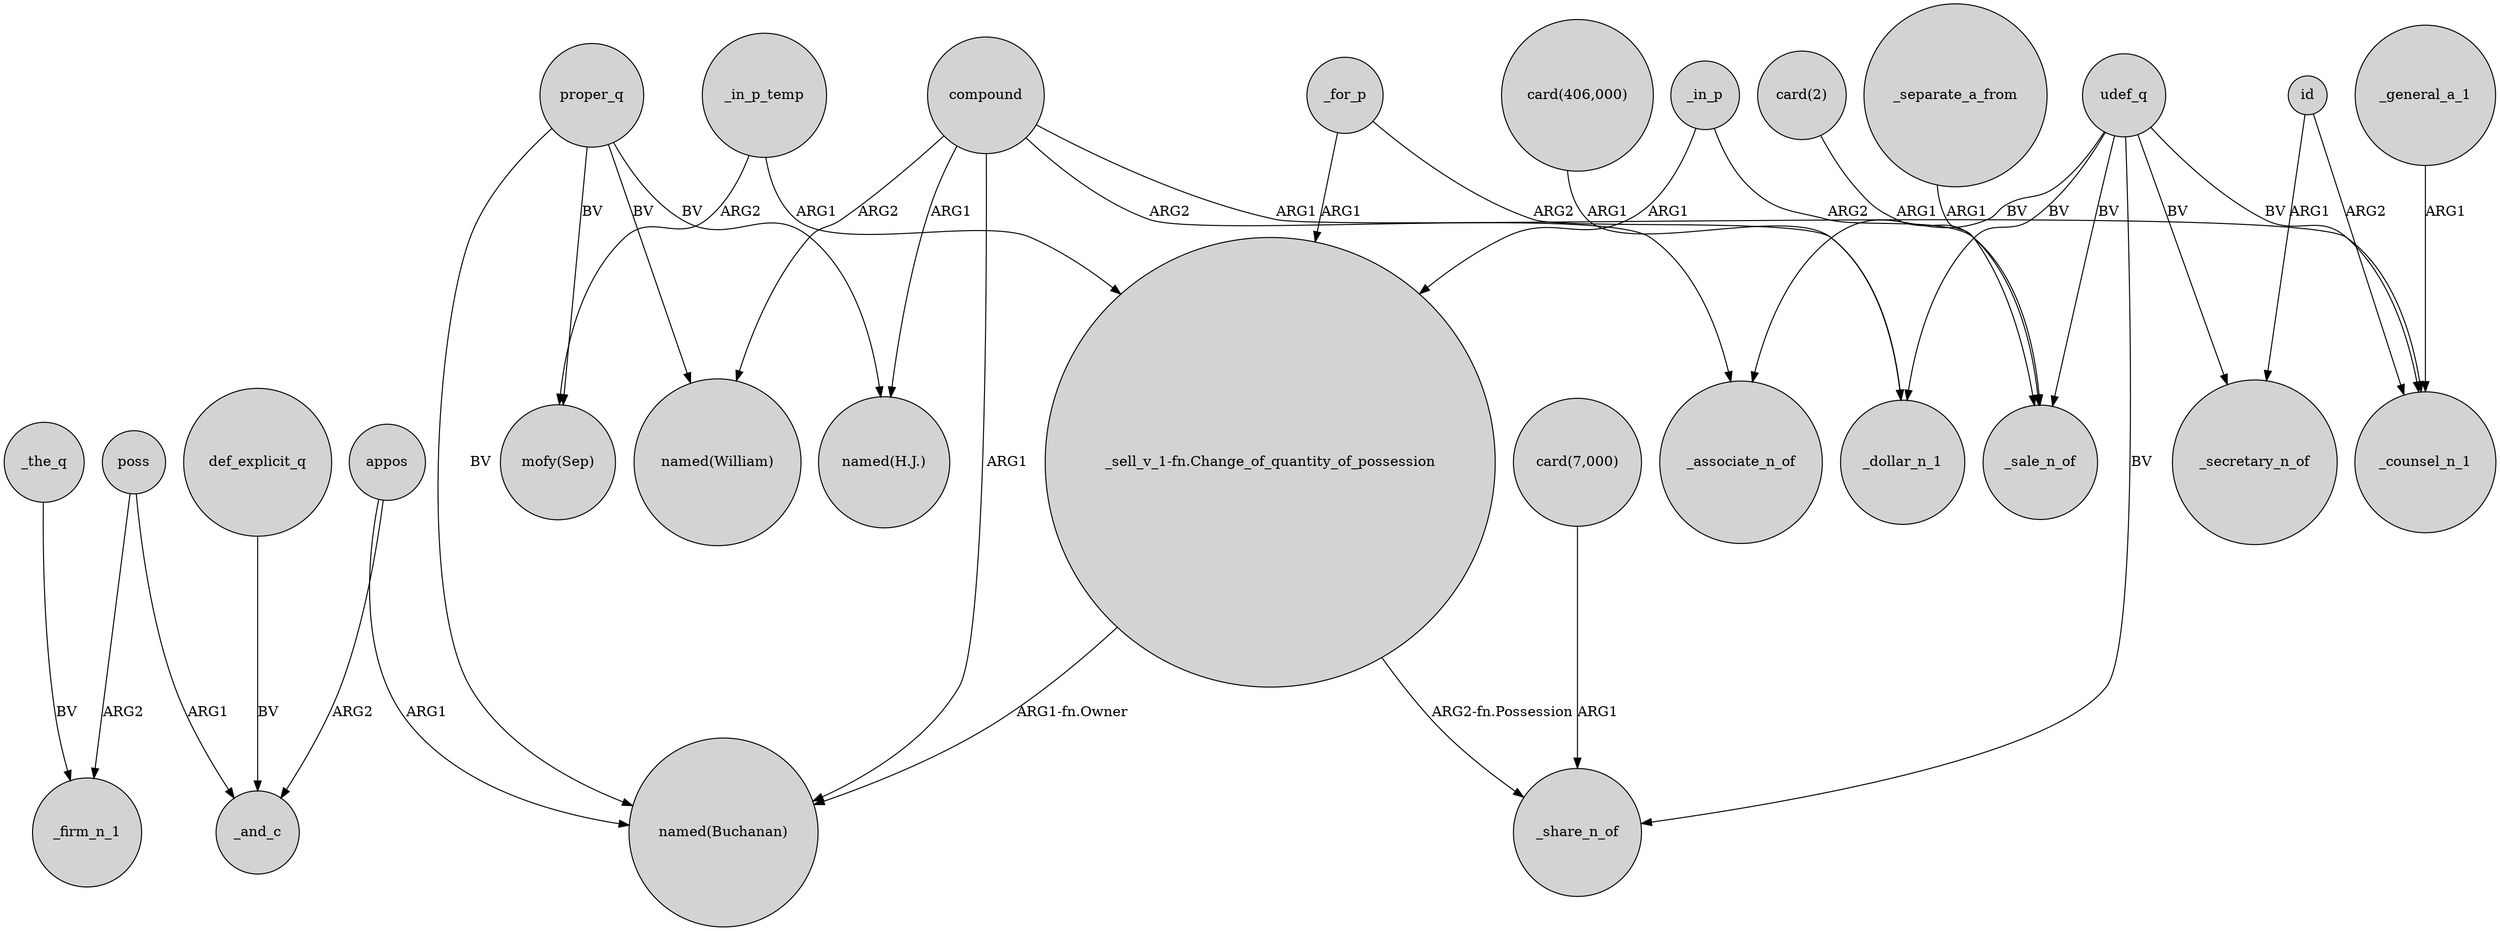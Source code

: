 digraph {
	node [shape=circle style=filled]
	appos -> _and_c [label=ARG2]
	compound -> _associate_n_of [label=ARG2]
	proper_q -> "named(William)" [label=BV]
	"card(7,000)" -> _share_n_of [label=ARG1]
	compound -> _counsel_n_1 [label=ARG1]
	_in_p -> _sale_n_of [label=ARG2]
	"_sell_v_1-fn.Change_of_quantity_of_possession" -> _share_n_of [label="ARG2-fn.Possession"]
	_general_a_1 -> _counsel_n_1 [label=ARG1]
	_in_p_temp -> "_sell_v_1-fn.Change_of_quantity_of_possession" [label=ARG1]
	_in_p -> "_sell_v_1-fn.Change_of_quantity_of_possession" [label=ARG1]
	udef_q -> _sale_n_of [label=BV]
	def_explicit_q -> _and_c [label=BV]
	udef_q -> _associate_n_of [label=BV]
	udef_q -> _counsel_n_1 [label=BV]
	proper_q -> "named(H.J.)" [label=BV]
	_the_q -> _firm_n_1 [label=BV]
	poss -> _and_c [label=ARG1]
	_for_p -> _dollar_n_1 [label=ARG2]
	appos -> "named(Buchanan)" [label=ARG1]
	udef_q -> _share_n_of [label=BV]
	compound -> "named(William)" [label=ARG2]
	udef_q -> _dollar_n_1 [label=BV]
	id -> _secretary_n_of [label=ARG1]
	id -> _counsel_n_1 [label=ARG2]
	proper_q -> "named(Buchanan)" [label=BV]
	proper_q -> "mofy(Sep)" [label=BV]
	compound -> "named(Buchanan)" [label=ARG1]
	_for_p -> "_sell_v_1-fn.Change_of_quantity_of_possession" [label=ARG1]
	"card(2)" -> _sale_n_of [label=ARG1]
	poss -> _firm_n_1 [label=ARG2]
	compound -> "named(H.J.)" [label=ARG1]
	"card(406,000)" -> _dollar_n_1 [label=ARG1]
	"_sell_v_1-fn.Change_of_quantity_of_possession" -> "named(Buchanan)" [label="ARG1-fn.Owner"]
	udef_q -> _secretary_n_of [label=BV]
	_in_p_temp -> "mofy(Sep)" [label=ARG2]
	_separate_a_from -> _sale_n_of [label=ARG1]
}

